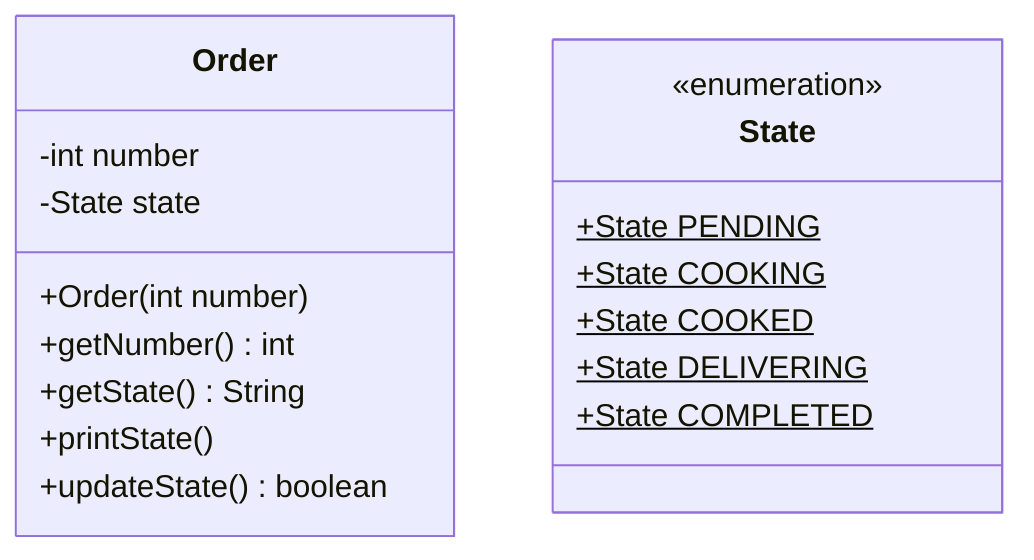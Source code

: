classDiagram
    class Order {
        -int number
        -State state
        +Order(int number)
        +getNumber() int
        +getState() String
        +printState()
        +updateState() boolean
    }
    class State {
        <<enumeration>>
        +State PENDING $
        +State COOKING $
        +State COOKED $
        +State DELIVERING $
        +State COMPLETED $
    }